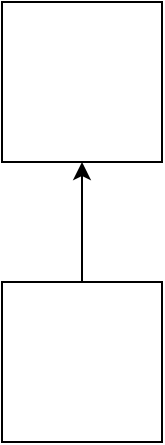 <mxfile version="20.5.1" type="github">
  <diagram id="LIzgy3jmTz0qqbXiRhww" name="Página-1">
    <mxGraphModel dx="1422" dy="762" grid="1" gridSize="10" guides="1" tooltips="1" connect="1" arrows="1" fold="1" page="1" pageScale="1" pageWidth="827" pageHeight="1169" math="0" shadow="0">
      <root>
        <mxCell id="0" />
        <mxCell id="1" parent="0" />
        <mxCell id="xaKyAkqv5xKRS4-Bn9iL-1" value="" style="whiteSpace=wrap;html=1;aspect=fixed;" vertex="1" parent="1">
          <mxGeometry x="110" y="180" width="80" height="80" as="geometry" />
        </mxCell>
        <mxCell id="xaKyAkqv5xKRS4-Bn9iL-3" style="edgeStyle=orthogonalEdgeStyle;rounded=0;orthogonalLoop=1;jettySize=auto;html=1;" edge="1" parent="1" source="xaKyAkqv5xKRS4-Bn9iL-2" target="xaKyAkqv5xKRS4-Bn9iL-1">
          <mxGeometry relative="1" as="geometry" />
        </mxCell>
        <mxCell id="xaKyAkqv5xKRS4-Bn9iL-2" value="" style="whiteSpace=wrap;html=1;aspect=fixed;" vertex="1" parent="1">
          <mxGeometry x="110" y="320" width="80" height="80" as="geometry" />
        </mxCell>
      </root>
    </mxGraphModel>
  </diagram>
</mxfile>
